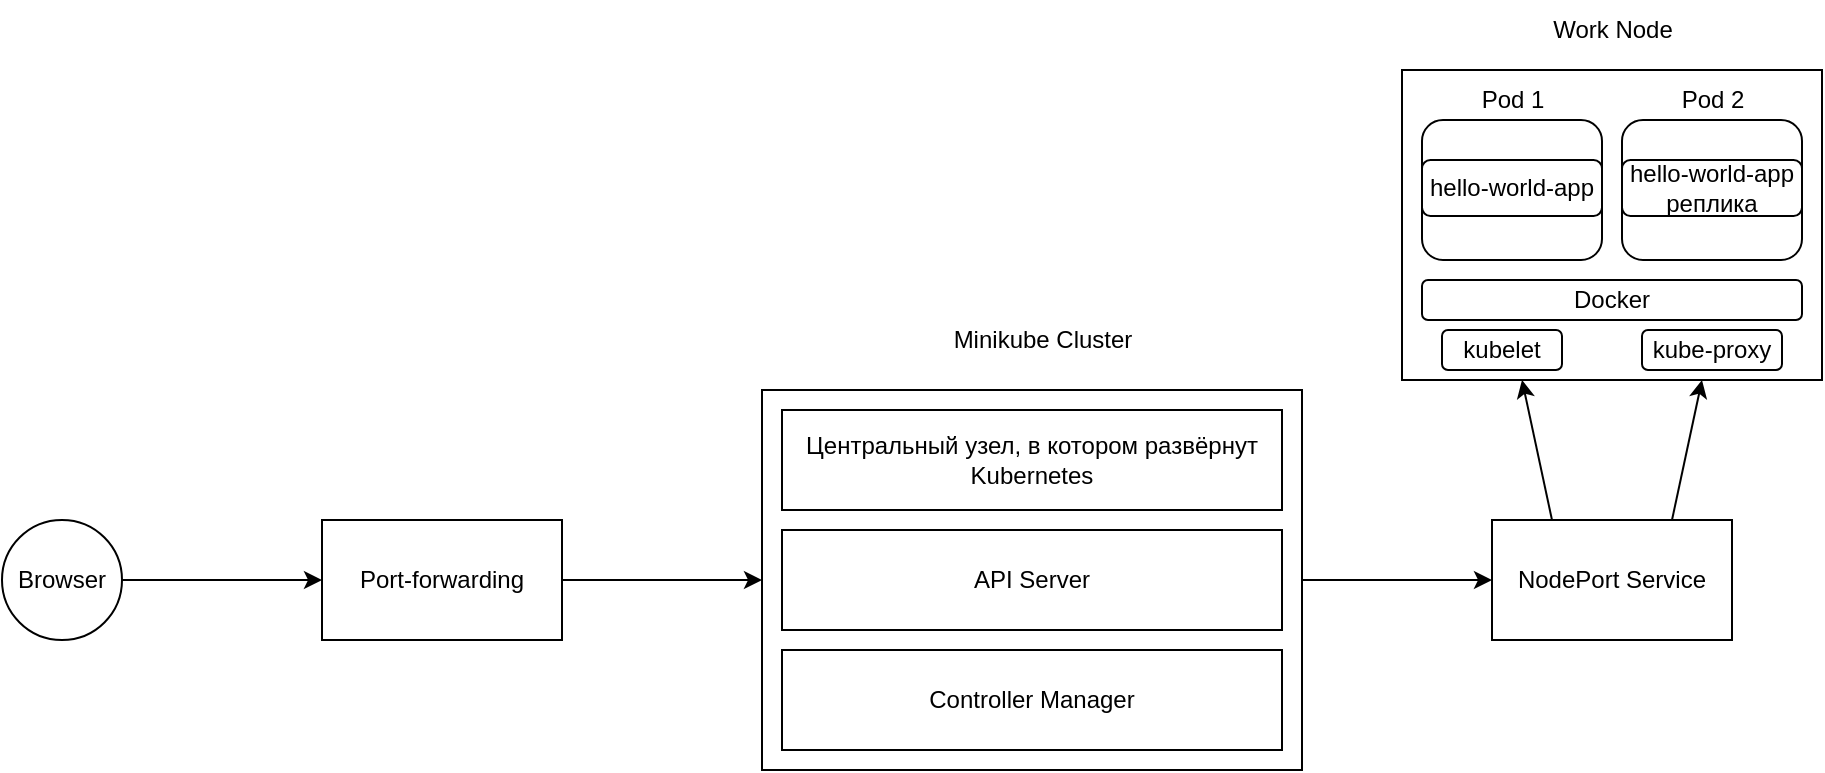 <mxfile version="24.9.0">
  <diagram name="Страница — 1" id="DH1IxamkKjPbKV4LrZAP">
    <mxGraphModel dx="1185" dy="1422" grid="1" gridSize="10" guides="1" tooltips="1" connect="1" arrows="1" fold="1" page="1" pageScale="1" pageWidth="1169" pageHeight="827" math="0" shadow="0">
      <root>
        <mxCell id="0" />
        <mxCell id="1" parent="0" />
        <mxCell id="fQIpiZPj_2CHCCx4NtUF-43" style="edgeStyle=orthogonalEdgeStyle;rounded=0;orthogonalLoop=1;jettySize=auto;html=1;entryX=0;entryY=0.5;entryDx=0;entryDy=0;" edge="1" parent="1" source="fQIpiZPj_2CHCCx4NtUF-11" target="fQIpiZPj_2CHCCx4NtUF-31">
          <mxGeometry relative="1" as="geometry" />
        </mxCell>
        <mxCell id="fQIpiZPj_2CHCCx4NtUF-11" value="" style="rounded=0;whiteSpace=wrap;html=1;" vertex="1" parent="1">
          <mxGeometry x="500" y="275" width="270" height="190" as="geometry" />
        </mxCell>
        <mxCell id="fQIpiZPj_2CHCCx4NtUF-1" value="Центральный узел, в котором развёрнут Kubernetes" style="rounded=0;whiteSpace=wrap;html=1;" vertex="1" parent="1">
          <mxGeometry x="510" y="285" width="250" height="50" as="geometry" />
        </mxCell>
        <mxCell id="fQIpiZPj_2CHCCx4NtUF-37" style="edgeStyle=orthogonalEdgeStyle;rounded=0;orthogonalLoop=1;jettySize=auto;html=1;entryX=0;entryY=0.5;entryDx=0;entryDy=0;" edge="1" parent="1" source="fQIpiZPj_2CHCCx4NtUF-2" target="fQIpiZPj_2CHCCx4NtUF-36">
          <mxGeometry relative="1" as="geometry" />
        </mxCell>
        <mxCell id="fQIpiZPj_2CHCCx4NtUF-2" value="Browser" style="ellipse;whiteSpace=wrap;html=1;aspect=fixed;" vertex="1" parent="1">
          <mxGeometry x="120" y="340" width="60" height="60" as="geometry" />
        </mxCell>
        <mxCell id="fQIpiZPj_2CHCCx4NtUF-10" value="Minikube Cluster" style="text;html=1;align=center;verticalAlign=middle;resizable=0;points=[];autosize=1;strokeColor=none;fillColor=none;" vertex="1" parent="1">
          <mxGeometry x="585" y="235" width="110" height="30" as="geometry" />
        </mxCell>
        <mxCell id="fQIpiZPj_2CHCCx4NtUF-12" value="API Server" style="rounded=0;whiteSpace=wrap;html=1;" vertex="1" parent="1">
          <mxGeometry x="510" y="345" width="250" height="50" as="geometry" />
        </mxCell>
        <mxCell id="fQIpiZPj_2CHCCx4NtUF-13" value="Controller Manager" style="rounded=0;whiteSpace=wrap;html=1;" vertex="1" parent="1">
          <mxGeometry x="510" y="405" width="250" height="50" as="geometry" />
        </mxCell>
        <mxCell id="fQIpiZPj_2CHCCx4NtUF-14" value="" style="rounded=0;whiteSpace=wrap;html=1;" vertex="1" parent="1">
          <mxGeometry x="820" y="115" width="210" height="155" as="geometry" />
        </mxCell>
        <mxCell id="fQIpiZPj_2CHCCx4NtUF-15" value="Work Node" style="text;html=1;align=center;verticalAlign=middle;resizable=0;points=[];autosize=1;strokeColor=none;fillColor=none;" vertex="1" parent="1">
          <mxGeometry x="885" y="80" width="80" height="30" as="geometry" />
        </mxCell>
        <mxCell id="fQIpiZPj_2CHCCx4NtUF-16" value="" style="rounded=1;whiteSpace=wrap;html=1;" vertex="1" parent="1">
          <mxGeometry x="830" y="140" width="90" height="70" as="geometry" />
        </mxCell>
        <mxCell id="fQIpiZPj_2CHCCx4NtUF-17" value="" style="rounded=1;whiteSpace=wrap;html=1;" vertex="1" parent="1">
          <mxGeometry x="930" y="140" width="90" height="70" as="geometry" />
        </mxCell>
        <mxCell id="fQIpiZPj_2CHCCx4NtUF-18" value="Pod 1" style="text;html=1;align=center;verticalAlign=middle;resizable=0;points=[];autosize=1;strokeColor=none;fillColor=none;" vertex="1" parent="1">
          <mxGeometry x="850" y="115" width="50" height="30" as="geometry" />
        </mxCell>
        <mxCell id="fQIpiZPj_2CHCCx4NtUF-19" value="Pod 2" style="text;html=1;align=center;verticalAlign=middle;resizable=0;points=[];autosize=1;strokeColor=none;fillColor=none;" vertex="1" parent="1">
          <mxGeometry x="950" y="115" width="50" height="30" as="geometry" />
        </mxCell>
        <mxCell id="fQIpiZPj_2CHCCx4NtUF-27" value="hello-world-app" style="rounded=1;whiteSpace=wrap;html=1;" vertex="1" parent="1">
          <mxGeometry x="830" y="160" width="90" height="28" as="geometry" />
        </mxCell>
        <mxCell id="fQIpiZPj_2CHCCx4NtUF-28" value="hello-world-app&lt;div&gt;реплика&lt;/div&gt;" style="rounded=1;whiteSpace=wrap;html=1;" vertex="1" parent="1">
          <mxGeometry x="930" y="160" width="90" height="28" as="geometry" />
        </mxCell>
        <mxCell id="fQIpiZPj_2CHCCx4NtUF-40" style="rounded=0;orthogonalLoop=1;jettySize=auto;html=1;exitX=0.25;exitY=0;exitDx=0;exitDy=0;" edge="1" parent="1" source="fQIpiZPj_2CHCCx4NtUF-31">
          <mxGeometry relative="1" as="geometry">
            <mxPoint x="880" y="270" as="targetPoint" />
          </mxGeometry>
        </mxCell>
        <mxCell id="fQIpiZPj_2CHCCx4NtUF-41" style="rounded=0;orthogonalLoop=1;jettySize=auto;html=1;exitX=0.75;exitY=0;exitDx=0;exitDy=0;" edge="1" parent="1" source="fQIpiZPj_2CHCCx4NtUF-31">
          <mxGeometry relative="1" as="geometry">
            <mxPoint x="970" y="270" as="targetPoint" />
          </mxGeometry>
        </mxCell>
        <mxCell id="fQIpiZPj_2CHCCx4NtUF-31" value="NodePort Service" style="rounded=0;whiteSpace=wrap;html=1;" vertex="1" parent="1">
          <mxGeometry x="865" y="340" width="120" height="60" as="geometry" />
        </mxCell>
        <mxCell id="fQIpiZPj_2CHCCx4NtUF-42" style="edgeStyle=orthogonalEdgeStyle;rounded=0;orthogonalLoop=1;jettySize=auto;html=1;entryX=0;entryY=0.5;entryDx=0;entryDy=0;" edge="1" parent="1" source="fQIpiZPj_2CHCCx4NtUF-36" target="fQIpiZPj_2CHCCx4NtUF-11">
          <mxGeometry relative="1" as="geometry" />
        </mxCell>
        <mxCell id="fQIpiZPj_2CHCCx4NtUF-36" value="Port-forwarding" style="rounded=0;whiteSpace=wrap;html=1;" vertex="1" parent="1">
          <mxGeometry x="280" y="340" width="120" height="60" as="geometry" />
        </mxCell>
        <mxCell id="fQIpiZPj_2CHCCx4NtUF-44" value="Docker" style="rounded=1;whiteSpace=wrap;html=1;" vertex="1" parent="1">
          <mxGeometry x="830" y="220" width="190" height="20" as="geometry" />
        </mxCell>
        <mxCell id="fQIpiZPj_2CHCCx4NtUF-46" value="kubelet" style="rounded=1;whiteSpace=wrap;html=1;" vertex="1" parent="1">
          <mxGeometry x="840" y="245" width="60" height="20" as="geometry" />
        </mxCell>
        <mxCell id="fQIpiZPj_2CHCCx4NtUF-47" value="kube-proxy" style="rounded=1;whiteSpace=wrap;html=1;" vertex="1" parent="1">
          <mxGeometry x="940" y="245" width="70" height="20" as="geometry" />
        </mxCell>
      </root>
    </mxGraphModel>
  </diagram>
</mxfile>
